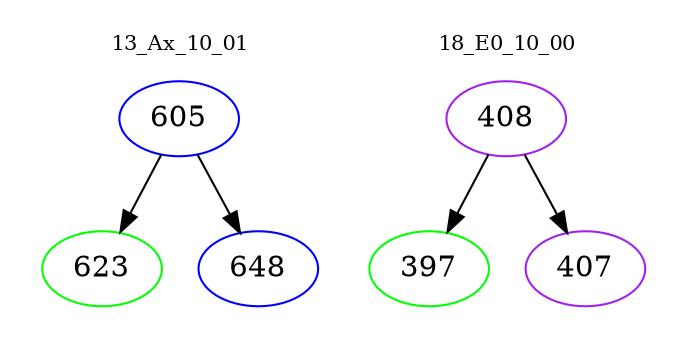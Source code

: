 digraph{
subgraph cluster_0 {
color = white
label = "13_Ax_10_01";
fontsize=10;
T0_605 [label="605", color="blue"]
T0_605 -> T0_623 [color="black"]
T0_623 [label="623", color="green"]
T0_605 -> T0_648 [color="black"]
T0_648 [label="648", color="blue"]
}
subgraph cluster_1 {
color = white
label = "18_E0_10_00";
fontsize=10;
T1_408 [label="408", color="purple"]
T1_408 -> T1_397 [color="black"]
T1_397 [label="397", color="green"]
T1_408 -> T1_407 [color="black"]
T1_407 [label="407", color="purple"]
}
}
